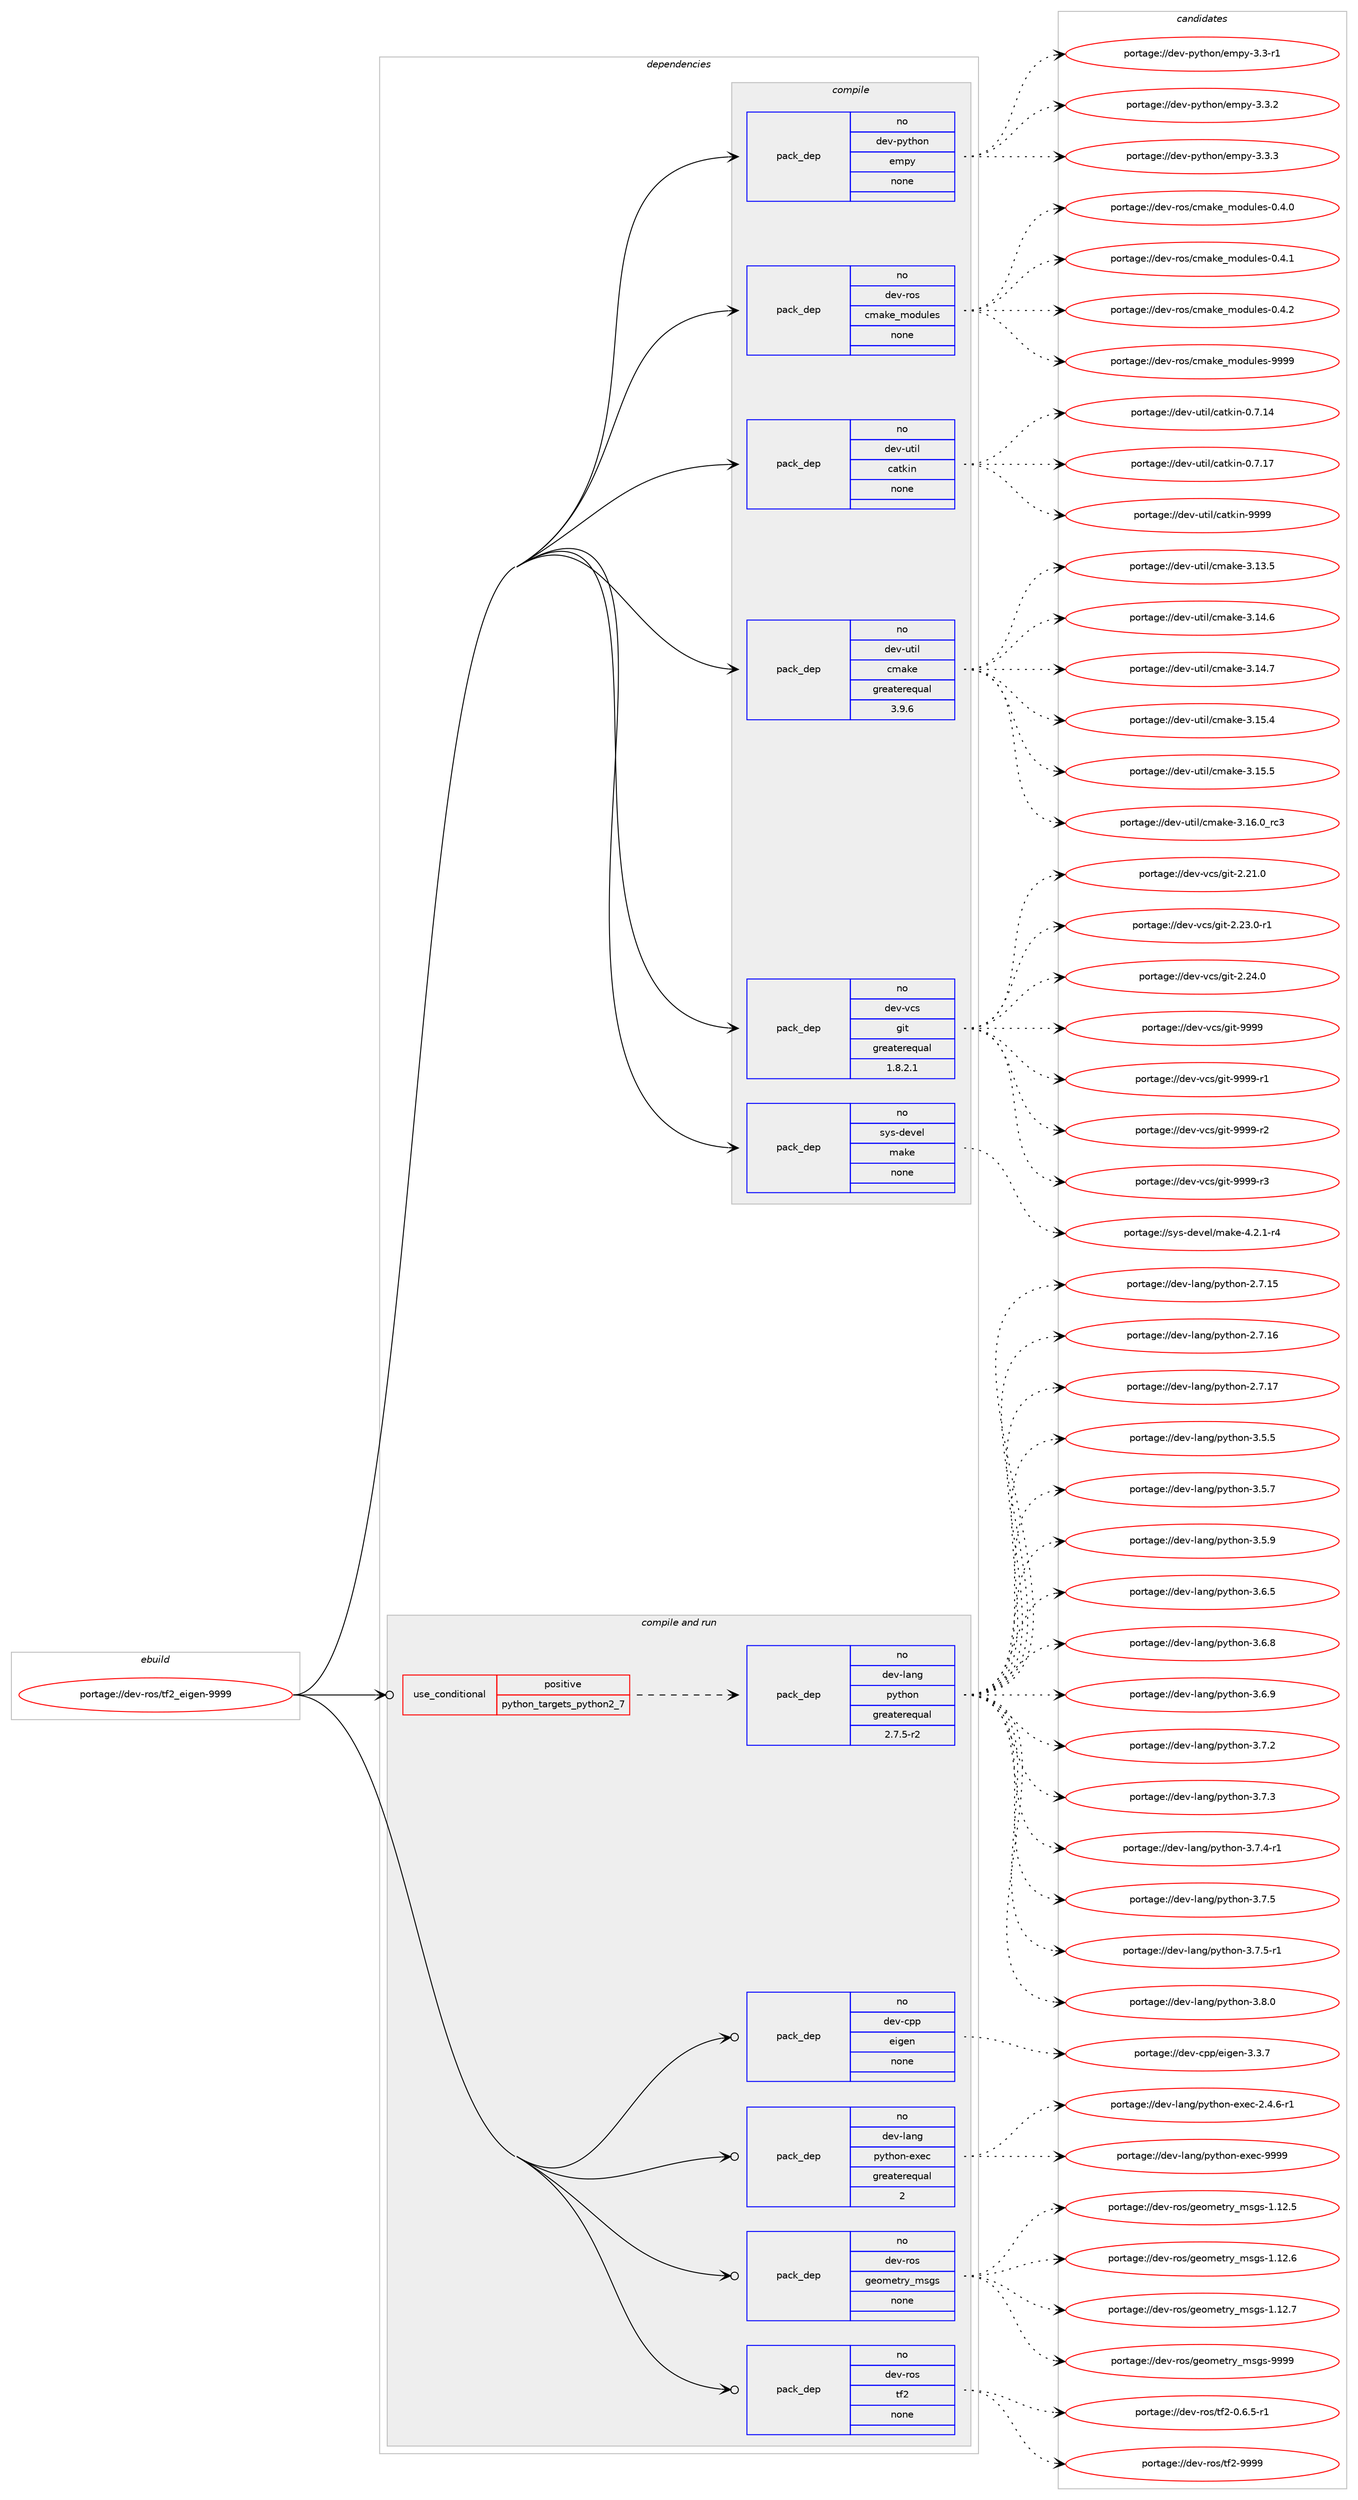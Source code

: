 digraph prolog {

# *************
# Graph options
# *************

newrank=true;
concentrate=true;
compound=true;
graph [rankdir=LR,fontname=Helvetica,fontsize=10,ranksep=1.5];#, ranksep=2.5, nodesep=0.2];
edge  [arrowhead=vee];
node  [fontname=Helvetica,fontsize=10];

# **********
# The ebuild
# **********

subgraph cluster_leftcol {
color=gray;
rank=same;
label=<<i>ebuild</i>>;
id [label="portage://dev-ros/tf2_eigen-9999", color=red, width=4, href="../dev-ros/tf2_eigen-9999.svg"];
}

# ****************
# The dependencies
# ****************

subgraph cluster_midcol {
color=gray;
label=<<i>dependencies</i>>;
subgraph cluster_compile {
fillcolor="#eeeeee";
style=filled;
label=<<i>compile</i>>;
subgraph pack157013 {
dependency205951 [label=<<TABLE BORDER="0" CELLBORDER="1" CELLSPACING="0" CELLPADDING="4" WIDTH="220"><TR><TD ROWSPAN="6" CELLPADDING="30">pack_dep</TD></TR><TR><TD WIDTH="110">no</TD></TR><TR><TD>dev-python</TD></TR><TR><TD>empy</TD></TR><TR><TD>none</TD></TR><TR><TD></TD></TR></TABLE>>, shape=none, color=blue];
}
id:e -> dependency205951:w [weight=20,style="solid",arrowhead="vee"];
subgraph pack157014 {
dependency205952 [label=<<TABLE BORDER="0" CELLBORDER="1" CELLSPACING="0" CELLPADDING="4" WIDTH="220"><TR><TD ROWSPAN="6" CELLPADDING="30">pack_dep</TD></TR><TR><TD WIDTH="110">no</TD></TR><TR><TD>dev-ros</TD></TR><TR><TD>cmake_modules</TD></TR><TR><TD>none</TD></TR><TR><TD></TD></TR></TABLE>>, shape=none, color=blue];
}
id:e -> dependency205952:w [weight=20,style="solid",arrowhead="vee"];
subgraph pack157015 {
dependency205953 [label=<<TABLE BORDER="0" CELLBORDER="1" CELLSPACING="0" CELLPADDING="4" WIDTH="220"><TR><TD ROWSPAN="6" CELLPADDING="30">pack_dep</TD></TR><TR><TD WIDTH="110">no</TD></TR><TR><TD>dev-util</TD></TR><TR><TD>catkin</TD></TR><TR><TD>none</TD></TR><TR><TD></TD></TR></TABLE>>, shape=none, color=blue];
}
id:e -> dependency205953:w [weight=20,style="solid",arrowhead="vee"];
subgraph pack157016 {
dependency205954 [label=<<TABLE BORDER="0" CELLBORDER="1" CELLSPACING="0" CELLPADDING="4" WIDTH="220"><TR><TD ROWSPAN="6" CELLPADDING="30">pack_dep</TD></TR><TR><TD WIDTH="110">no</TD></TR><TR><TD>dev-util</TD></TR><TR><TD>cmake</TD></TR><TR><TD>greaterequal</TD></TR><TR><TD>3.9.6</TD></TR></TABLE>>, shape=none, color=blue];
}
id:e -> dependency205954:w [weight=20,style="solid",arrowhead="vee"];
subgraph pack157017 {
dependency205955 [label=<<TABLE BORDER="0" CELLBORDER="1" CELLSPACING="0" CELLPADDING="4" WIDTH="220"><TR><TD ROWSPAN="6" CELLPADDING="30">pack_dep</TD></TR><TR><TD WIDTH="110">no</TD></TR><TR><TD>dev-vcs</TD></TR><TR><TD>git</TD></TR><TR><TD>greaterequal</TD></TR><TR><TD>1.8.2.1</TD></TR></TABLE>>, shape=none, color=blue];
}
id:e -> dependency205955:w [weight=20,style="solid",arrowhead="vee"];
subgraph pack157018 {
dependency205956 [label=<<TABLE BORDER="0" CELLBORDER="1" CELLSPACING="0" CELLPADDING="4" WIDTH="220"><TR><TD ROWSPAN="6" CELLPADDING="30">pack_dep</TD></TR><TR><TD WIDTH="110">no</TD></TR><TR><TD>sys-devel</TD></TR><TR><TD>make</TD></TR><TR><TD>none</TD></TR><TR><TD></TD></TR></TABLE>>, shape=none, color=blue];
}
id:e -> dependency205956:w [weight=20,style="solid",arrowhead="vee"];
}
subgraph cluster_compileandrun {
fillcolor="#eeeeee";
style=filled;
label=<<i>compile and run</i>>;
subgraph cond45510 {
dependency205957 [label=<<TABLE BORDER="0" CELLBORDER="1" CELLSPACING="0" CELLPADDING="4"><TR><TD ROWSPAN="3" CELLPADDING="10">use_conditional</TD></TR><TR><TD>positive</TD></TR><TR><TD>python_targets_python2_7</TD></TR></TABLE>>, shape=none, color=red];
subgraph pack157019 {
dependency205958 [label=<<TABLE BORDER="0" CELLBORDER="1" CELLSPACING="0" CELLPADDING="4" WIDTH="220"><TR><TD ROWSPAN="6" CELLPADDING="30">pack_dep</TD></TR><TR><TD WIDTH="110">no</TD></TR><TR><TD>dev-lang</TD></TR><TR><TD>python</TD></TR><TR><TD>greaterequal</TD></TR><TR><TD>2.7.5-r2</TD></TR></TABLE>>, shape=none, color=blue];
}
dependency205957:e -> dependency205958:w [weight=20,style="dashed",arrowhead="vee"];
}
id:e -> dependency205957:w [weight=20,style="solid",arrowhead="odotvee"];
subgraph pack157020 {
dependency205959 [label=<<TABLE BORDER="0" CELLBORDER="1" CELLSPACING="0" CELLPADDING="4" WIDTH="220"><TR><TD ROWSPAN="6" CELLPADDING="30">pack_dep</TD></TR><TR><TD WIDTH="110">no</TD></TR><TR><TD>dev-cpp</TD></TR><TR><TD>eigen</TD></TR><TR><TD>none</TD></TR><TR><TD></TD></TR></TABLE>>, shape=none, color=blue];
}
id:e -> dependency205959:w [weight=20,style="solid",arrowhead="odotvee"];
subgraph pack157021 {
dependency205960 [label=<<TABLE BORDER="0" CELLBORDER="1" CELLSPACING="0" CELLPADDING="4" WIDTH="220"><TR><TD ROWSPAN="6" CELLPADDING="30">pack_dep</TD></TR><TR><TD WIDTH="110">no</TD></TR><TR><TD>dev-lang</TD></TR><TR><TD>python-exec</TD></TR><TR><TD>greaterequal</TD></TR><TR><TD>2</TD></TR></TABLE>>, shape=none, color=blue];
}
id:e -> dependency205960:w [weight=20,style="solid",arrowhead="odotvee"];
subgraph pack157022 {
dependency205961 [label=<<TABLE BORDER="0" CELLBORDER="1" CELLSPACING="0" CELLPADDING="4" WIDTH="220"><TR><TD ROWSPAN="6" CELLPADDING="30">pack_dep</TD></TR><TR><TD WIDTH="110">no</TD></TR><TR><TD>dev-ros</TD></TR><TR><TD>geometry_msgs</TD></TR><TR><TD>none</TD></TR><TR><TD></TD></TR></TABLE>>, shape=none, color=blue];
}
id:e -> dependency205961:w [weight=20,style="solid",arrowhead="odotvee"];
subgraph pack157023 {
dependency205962 [label=<<TABLE BORDER="0" CELLBORDER="1" CELLSPACING="0" CELLPADDING="4" WIDTH="220"><TR><TD ROWSPAN="6" CELLPADDING="30">pack_dep</TD></TR><TR><TD WIDTH="110">no</TD></TR><TR><TD>dev-ros</TD></TR><TR><TD>tf2</TD></TR><TR><TD>none</TD></TR><TR><TD></TD></TR></TABLE>>, shape=none, color=blue];
}
id:e -> dependency205962:w [weight=20,style="solid",arrowhead="odotvee"];
}
subgraph cluster_run {
fillcolor="#eeeeee";
style=filled;
label=<<i>run</i>>;
}
}

# **************
# The candidates
# **************

subgraph cluster_choices {
rank=same;
color=gray;
label=<<i>candidates</i>>;

subgraph choice157013 {
color=black;
nodesep=1;
choiceportage1001011184511212111610411111047101109112121455146514511449 [label="portage://dev-python/empy-3.3-r1", color=red, width=4,href="../dev-python/empy-3.3-r1.svg"];
choiceportage1001011184511212111610411111047101109112121455146514650 [label="portage://dev-python/empy-3.3.2", color=red, width=4,href="../dev-python/empy-3.3.2.svg"];
choiceportage1001011184511212111610411111047101109112121455146514651 [label="portage://dev-python/empy-3.3.3", color=red, width=4,href="../dev-python/empy-3.3.3.svg"];
dependency205951:e -> choiceportage1001011184511212111610411111047101109112121455146514511449:w [style=dotted,weight="100"];
dependency205951:e -> choiceportage1001011184511212111610411111047101109112121455146514650:w [style=dotted,weight="100"];
dependency205951:e -> choiceportage1001011184511212111610411111047101109112121455146514651:w [style=dotted,weight="100"];
}
subgraph choice157014 {
color=black;
nodesep=1;
choiceportage1001011184511411111547991099710710195109111100117108101115454846524648 [label="portage://dev-ros/cmake_modules-0.4.0", color=red, width=4,href="../dev-ros/cmake_modules-0.4.0.svg"];
choiceportage1001011184511411111547991099710710195109111100117108101115454846524649 [label="portage://dev-ros/cmake_modules-0.4.1", color=red, width=4,href="../dev-ros/cmake_modules-0.4.1.svg"];
choiceportage1001011184511411111547991099710710195109111100117108101115454846524650 [label="portage://dev-ros/cmake_modules-0.4.2", color=red, width=4,href="../dev-ros/cmake_modules-0.4.2.svg"];
choiceportage10010111845114111115479910997107101951091111001171081011154557575757 [label="portage://dev-ros/cmake_modules-9999", color=red, width=4,href="../dev-ros/cmake_modules-9999.svg"];
dependency205952:e -> choiceportage1001011184511411111547991099710710195109111100117108101115454846524648:w [style=dotted,weight="100"];
dependency205952:e -> choiceportage1001011184511411111547991099710710195109111100117108101115454846524649:w [style=dotted,weight="100"];
dependency205952:e -> choiceportage1001011184511411111547991099710710195109111100117108101115454846524650:w [style=dotted,weight="100"];
dependency205952:e -> choiceportage10010111845114111115479910997107101951091111001171081011154557575757:w [style=dotted,weight="100"];
}
subgraph choice157015 {
color=black;
nodesep=1;
choiceportage1001011184511711610510847999711610710511045484655464952 [label="portage://dev-util/catkin-0.7.14", color=red, width=4,href="../dev-util/catkin-0.7.14.svg"];
choiceportage1001011184511711610510847999711610710511045484655464955 [label="portage://dev-util/catkin-0.7.17", color=red, width=4,href="../dev-util/catkin-0.7.17.svg"];
choiceportage100101118451171161051084799971161071051104557575757 [label="portage://dev-util/catkin-9999", color=red, width=4,href="../dev-util/catkin-9999.svg"];
dependency205953:e -> choiceportage1001011184511711610510847999711610710511045484655464952:w [style=dotted,weight="100"];
dependency205953:e -> choiceportage1001011184511711610510847999711610710511045484655464955:w [style=dotted,weight="100"];
dependency205953:e -> choiceportage100101118451171161051084799971161071051104557575757:w [style=dotted,weight="100"];
}
subgraph choice157016 {
color=black;
nodesep=1;
choiceportage1001011184511711610510847991099710710145514649514653 [label="portage://dev-util/cmake-3.13.5", color=red, width=4,href="../dev-util/cmake-3.13.5.svg"];
choiceportage1001011184511711610510847991099710710145514649524654 [label="portage://dev-util/cmake-3.14.6", color=red, width=4,href="../dev-util/cmake-3.14.6.svg"];
choiceportage1001011184511711610510847991099710710145514649524655 [label="portage://dev-util/cmake-3.14.7", color=red, width=4,href="../dev-util/cmake-3.14.7.svg"];
choiceportage1001011184511711610510847991099710710145514649534652 [label="portage://dev-util/cmake-3.15.4", color=red, width=4,href="../dev-util/cmake-3.15.4.svg"];
choiceportage1001011184511711610510847991099710710145514649534653 [label="portage://dev-util/cmake-3.15.5", color=red, width=4,href="../dev-util/cmake-3.15.5.svg"];
choiceportage1001011184511711610510847991099710710145514649544648951149951 [label="portage://dev-util/cmake-3.16.0_rc3", color=red, width=4,href="../dev-util/cmake-3.16.0_rc3.svg"];
dependency205954:e -> choiceportage1001011184511711610510847991099710710145514649514653:w [style=dotted,weight="100"];
dependency205954:e -> choiceportage1001011184511711610510847991099710710145514649524654:w [style=dotted,weight="100"];
dependency205954:e -> choiceportage1001011184511711610510847991099710710145514649524655:w [style=dotted,weight="100"];
dependency205954:e -> choiceportage1001011184511711610510847991099710710145514649534652:w [style=dotted,weight="100"];
dependency205954:e -> choiceportage1001011184511711610510847991099710710145514649534653:w [style=dotted,weight="100"];
dependency205954:e -> choiceportage1001011184511711610510847991099710710145514649544648951149951:w [style=dotted,weight="100"];
}
subgraph choice157017 {
color=black;
nodesep=1;
choiceportage10010111845118991154710310511645504650494648 [label="portage://dev-vcs/git-2.21.0", color=red, width=4,href="../dev-vcs/git-2.21.0.svg"];
choiceportage100101118451189911547103105116455046505146484511449 [label="portage://dev-vcs/git-2.23.0-r1", color=red, width=4,href="../dev-vcs/git-2.23.0-r1.svg"];
choiceportage10010111845118991154710310511645504650524648 [label="portage://dev-vcs/git-2.24.0", color=red, width=4,href="../dev-vcs/git-2.24.0.svg"];
choiceportage1001011184511899115471031051164557575757 [label="portage://dev-vcs/git-9999", color=red, width=4,href="../dev-vcs/git-9999.svg"];
choiceportage10010111845118991154710310511645575757574511449 [label="portage://dev-vcs/git-9999-r1", color=red, width=4,href="../dev-vcs/git-9999-r1.svg"];
choiceportage10010111845118991154710310511645575757574511450 [label="portage://dev-vcs/git-9999-r2", color=red, width=4,href="../dev-vcs/git-9999-r2.svg"];
choiceportage10010111845118991154710310511645575757574511451 [label="portage://dev-vcs/git-9999-r3", color=red, width=4,href="../dev-vcs/git-9999-r3.svg"];
dependency205955:e -> choiceportage10010111845118991154710310511645504650494648:w [style=dotted,weight="100"];
dependency205955:e -> choiceportage100101118451189911547103105116455046505146484511449:w [style=dotted,weight="100"];
dependency205955:e -> choiceportage10010111845118991154710310511645504650524648:w [style=dotted,weight="100"];
dependency205955:e -> choiceportage1001011184511899115471031051164557575757:w [style=dotted,weight="100"];
dependency205955:e -> choiceportage10010111845118991154710310511645575757574511449:w [style=dotted,weight="100"];
dependency205955:e -> choiceportage10010111845118991154710310511645575757574511450:w [style=dotted,weight="100"];
dependency205955:e -> choiceportage10010111845118991154710310511645575757574511451:w [style=dotted,weight="100"];
}
subgraph choice157018 {
color=black;
nodesep=1;
choiceportage1151211154510010111810110847109971071014552465046494511452 [label="portage://sys-devel/make-4.2.1-r4", color=red, width=4,href="../sys-devel/make-4.2.1-r4.svg"];
dependency205956:e -> choiceportage1151211154510010111810110847109971071014552465046494511452:w [style=dotted,weight="100"];
}
subgraph choice157019 {
color=black;
nodesep=1;
choiceportage10010111845108971101034711212111610411111045504655464953 [label="portage://dev-lang/python-2.7.15", color=red, width=4,href="../dev-lang/python-2.7.15.svg"];
choiceportage10010111845108971101034711212111610411111045504655464954 [label="portage://dev-lang/python-2.7.16", color=red, width=4,href="../dev-lang/python-2.7.16.svg"];
choiceportage10010111845108971101034711212111610411111045504655464955 [label="portage://dev-lang/python-2.7.17", color=red, width=4,href="../dev-lang/python-2.7.17.svg"];
choiceportage100101118451089711010347112121116104111110455146534653 [label="portage://dev-lang/python-3.5.5", color=red, width=4,href="../dev-lang/python-3.5.5.svg"];
choiceportage100101118451089711010347112121116104111110455146534655 [label="portage://dev-lang/python-3.5.7", color=red, width=4,href="../dev-lang/python-3.5.7.svg"];
choiceportage100101118451089711010347112121116104111110455146534657 [label="portage://dev-lang/python-3.5.9", color=red, width=4,href="../dev-lang/python-3.5.9.svg"];
choiceportage100101118451089711010347112121116104111110455146544653 [label="portage://dev-lang/python-3.6.5", color=red, width=4,href="../dev-lang/python-3.6.5.svg"];
choiceportage100101118451089711010347112121116104111110455146544656 [label="portage://dev-lang/python-3.6.8", color=red, width=4,href="../dev-lang/python-3.6.8.svg"];
choiceportage100101118451089711010347112121116104111110455146544657 [label="portage://dev-lang/python-3.6.9", color=red, width=4,href="../dev-lang/python-3.6.9.svg"];
choiceportage100101118451089711010347112121116104111110455146554650 [label="portage://dev-lang/python-3.7.2", color=red, width=4,href="../dev-lang/python-3.7.2.svg"];
choiceportage100101118451089711010347112121116104111110455146554651 [label="portage://dev-lang/python-3.7.3", color=red, width=4,href="../dev-lang/python-3.7.3.svg"];
choiceportage1001011184510897110103471121211161041111104551465546524511449 [label="portage://dev-lang/python-3.7.4-r1", color=red, width=4,href="../dev-lang/python-3.7.4-r1.svg"];
choiceportage100101118451089711010347112121116104111110455146554653 [label="portage://dev-lang/python-3.7.5", color=red, width=4,href="../dev-lang/python-3.7.5.svg"];
choiceportage1001011184510897110103471121211161041111104551465546534511449 [label="portage://dev-lang/python-3.7.5-r1", color=red, width=4,href="../dev-lang/python-3.7.5-r1.svg"];
choiceportage100101118451089711010347112121116104111110455146564648 [label="portage://dev-lang/python-3.8.0", color=red, width=4,href="../dev-lang/python-3.8.0.svg"];
dependency205958:e -> choiceportage10010111845108971101034711212111610411111045504655464953:w [style=dotted,weight="100"];
dependency205958:e -> choiceportage10010111845108971101034711212111610411111045504655464954:w [style=dotted,weight="100"];
dependency205958:e -> choiceportage10010111845108971101034711212111610411111045504655464955:w [style=dotted,weight="100"];
dependency205958:e -> choiceportage100101118451089711010347112121116104111110455146534653:w [style=dotted,weight="100"];
dependency205958:e -> choiceportage100101118451089711010347112121116104111110455146534655:w [style=dotted,weight="100"];
dependency205958:e -> choiceportage100101118451089711010347112121116104111110455146534657:w [style=dotted,weight="100"];
dependency205958:e -> choiceportage100101118451089711010347112121116104111110455146544653:w [style=dotted,weight="100"];
dependency205958:e -> choiceportage100101118451089711010347112121116104111110455146544656:w [style=dotted,weight="100"];
dependency205958:e -> choiceportage100101118451089711010347112121116104111110455146544657:w [style=dotted,weight="100"];
dependency205958:e -> choiceportage100101118451089711010347112121116104111110455146554650:w [style=dotted,weight="100"];
dependency205958:e -> choiceportage100101118451089711010347112121116104111110455146554651:w [style=dotted,weight="100"];
dependency205958:e -> choiceportage1001011184510897110103471121211161041111104551465546524511449:w [style=dotted,weight="100"];
dependency205958:e -> choiceportage100101118451089711010347112121116104111110455146554653:w [style=dotted,weight="100"];
dependency205958:e -> choiceportage1001011184510897110103471121211161041111104551465546534511449:w [style=dotted,weight="100"];
dependency205958:e -> choiceportage100101118451089711010347112121116104111110455146564648:w [style=dotted,weight="100"];
}
subgraph choice157020 {
color=black;
nodesep=1;
choiceportage100101118459911211247101105103101110455146514655 [label="portage://dev-cpp/eigen-3.3.7", color=red, width=4,href="../dev-cpp/eigen-3.3.7.svg"];
dependency205959:e -> choiceportage100101118459911211247101105103101110455146514655:w [style=dotted,weight="100"];
}
subgraph choice157021 {
color=black;
nodesep=1;
choiceportage10010111845108971101034711212111610411111045101120101994550465246544511449 [label="portage://dev-lang/python-exec-2.4.6-r1", color=red, width=4,href="../dev-lang/python-exec-2.4.6-r1.svg"];
choiceportage10010111845108971101034711212111610411111045101120101994557575757 [label="portage://dev-lang/python-exec-9999", color=red, width=4,href="../dev-lang/python-exec-9999.svg"];
dependency205960:e -> choiceportage10010111845108971101034711212111610411111045101120101994550465246544511449:w [style=dotted,weight="100"];
dependency205960:e -> choiceportage10010111845108971101034711212111610411111045101120101994557575757:w [style=dotted,weight="100"];
}
subgraph choice157022 {
color=black;
nodesep=1;
choiceportage10010111845114111115471031011111091011161141219510911510311545494649504653 [label="portage://dev-ros/geometry_msgs-1.12.5", color=red, width=4,href="../dev-ros/geometry_msgs-1.12.5.svg"];
choiceportage10010111845114111115471031011111091011161141219510911510311545494649504654 [label="portage://dev-ros/geometry_msgs-1.12.6", color=red, width=4,href="../dev-ros/geometry_msgs-1.12.6.svg"];
choiceportage10010111845114111115471031011111091011161141219510911510311545494649504655 [label="portage://dev-ros/geometry_msgs-1.12.7", color=red, width=4,href="../dev-ros/geometry_msgs-1.12.7.svg"];
choiceportage1001011184511411111547103101111109101116114121951091151031154557575757 [label="portage://dev-ros/geometry_msgs-9999", color=red, width=4,href="../dev-ros/geometry_msgs-9999.svg"];
dependency205961:e -> choiceportage10010111845114111115471031011111091011161141219510911510311545494649504653:w [style=dotted,weight="100"];
dependency205961:e -> choiceportage10010111845114111115471031011111091011161141219510911510311545494649504654:w [style=dotted,weight="100"];
dependency205961:e -> choiceportage10010111845114111115471031011111091011161141219510911510311545494649504655:w [style=dotted,weight="100"];
dependency205961:e -> choiceportage1001011184511411111547103101111109101116114121951091151031154557575757:w [style=dotted,weight="100"];
}
subgraph choice157023 {
color=black;
nodesep=1;
choiceportage1001011184511411111547116102504548465446534511449 [label="portage://dev-ros/tf2-0.6.5-r1", color=red, width=4,href="../dev-ros/tf2-0.6.5-r1.svg"];
choiceportage1001011184511411111547116102504557575757 [label="portage://dev-ros/tf2-9999", color=red, width=4,href="../dev-ros/tf2-9999.svg"];
dependency205962:e -> choiceportage1001011184511411111547116102504548465446534511449:w [style=dotted,weight="100"];
dependency205962:e -> choiceportage1001011184511411111547116102504557575757:w [style=dotted,weight="100"];
}
}

}
